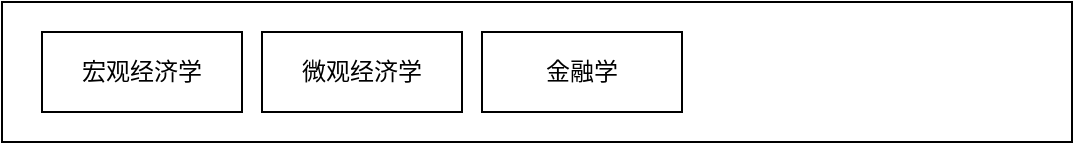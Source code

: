 <mxfile version="14.2.4" type="embed">
    <diagram id="4dO-44nQPfcHpJhMTw7Y" name="Page-1">
        <mxGraphModel dx="763" dy="366" grid="1" gridSize="10" guides="1" tooltips="1" connect="1" arrows="1" fold="1" page="1" pageScale="1" pageWidth="827" pageHeight="1169" math="0" shadow="0">
            <root>
                <mxCell id="0"/>
                <mxCell id="1" parent="0"/>
                <mxCell id="2" value="" style="rounded=0;whiteSpace=wrap;html=1;" vertex="1" parent="1">
                    <mxGeometry x="70" y="505" width="535" height="70" as="geometry"/>
                </mxCell>
                <mxCell id="3" value="宏观经济学" style="rounded=0;whiteSpace=wrap;html=1;" vertex="1" parent="1">
                    <mxGeometry x="90" y="520" width="100" height="40" as="geometry"/>
                </mxCell>
                <mxCell id="4" value="微观经济学" style="rounded=0;whiteSpace=wrap;html=1;" vertex="1" parent="1">
                    <mxGeometry x="200" y="520" width="100" height="40" as="geometry"/>
                </mxCell>
                <mxCell id="5" value="金融学" style="rounded=0;whiteSpace=wrap;html=1;" vertex="1" parent="1">
                    <mxGeometry x="310" y="520" width="100" height="40" as="geometry"/>
                </mxCell>
            </root>
        </mxGraphModel>
    </diagram>
</mxfile>